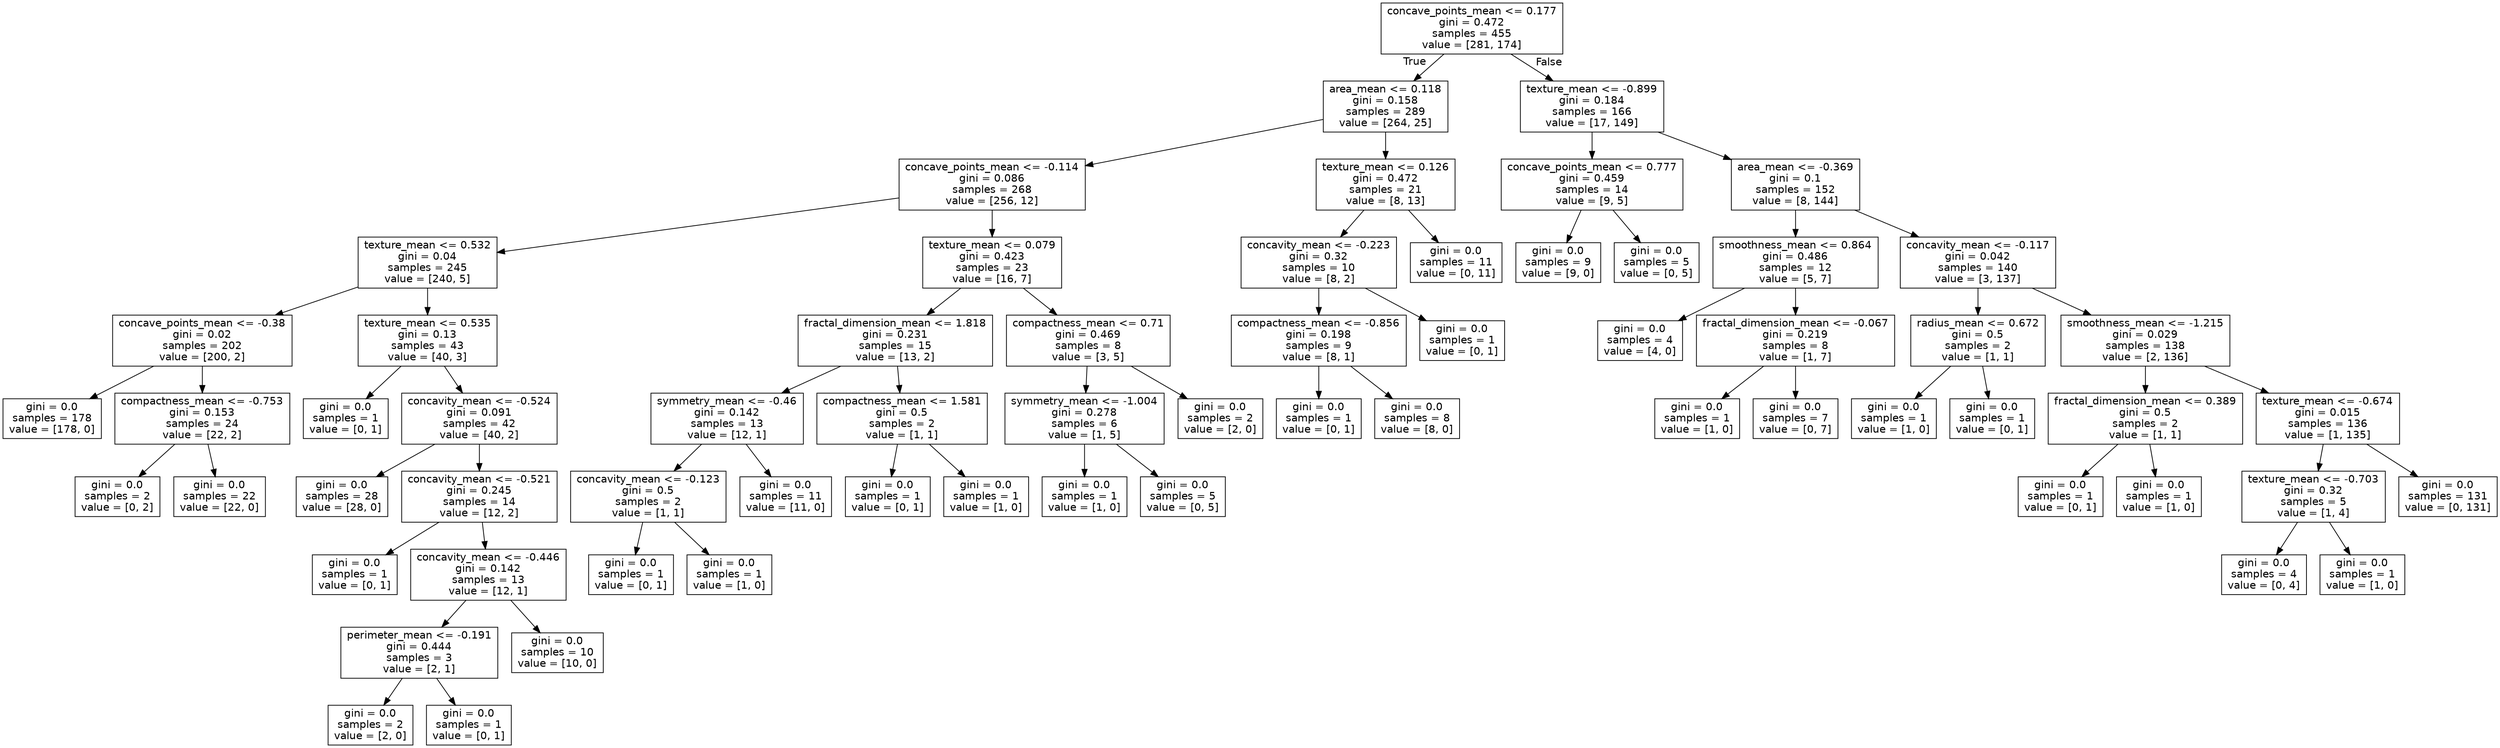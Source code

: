 digraph Tree {
node [shape=box, fontname="helvetica"] ;
edge [fontname="helvetica"] ;
0 [label="concave_points_mean <= 0.177\ngini = 0.472\nsamples = 455\nvalue = [281, 174]"] ;
1 [label="area_mean <= 0.118\ngini = 0.158\nsamples = 289\nvalue = [264, 25]"] ;
0 -> 1 [labeldistance=2.5, labelangle=45, headlabel="True"] ;
2 [label="concave_points_mean <= -0.114\ngini = 0.086\nsamples = 268\nvalue = [256, 12]"] ;
1 -> 2 ;
3 [label="texture_mean <= 0.532\ngini = 0.04\nsamples = 245\nvalue = [240, 5]"] ;
2 -> 3 ;
4 [label="concave_points_mean <= -0.38\ngini = 0.02\nsamples = 202\nvalue = [200, 2]"] ;
3 -> 4 ;
5 [label="gini = 0.0\nsamples = 178\nvalue = [178, 0]"] ;
4 -> 5 ;
6 [label="compactness_mean <= -0.753\ngini = 0.153\nsamples = 24\nvalue = [22, 2]"] ;
4 -> 6 ;
7 [label="gini = 0.0\nsamples = 2\nvalue = [0, 2]"] ;
6 -> 7 ;
8 [label="gini = 0.0\nsamples = 22\nvalue = [22, 0]"] ;
6 -> 8 ;
9 [label="texture_mean <= 0.535\ngini = 0.13\nsamples = 43\nvalue = [40, 3]"] ;
3 -> 9 ;
10 [label="gini = 0.0\nsamples = 1\nvalue = [0, 1]"] ;
9 -> 10 ;
11 [label="concavity_mean <= -0.524\ngini = 0.091\nsamples = 42\nvalue = [40, 2]"] ;
9 -> 11 ;
12 [label="gini = 0.0\nsamples = 28\nvalue = [28, 0]"] ;
11 -> 12 ;
13 [label="concavity_mean <= -0.521\ngini = 0.245\nsamples = 14\nvalue = [12, 2]"] ;
11 -> 13 ;
14 [label="gini = 0.0\nsamples = 1\nvalue = [0, 1]"] ;
13 -> 14 ;
15 [label="concavity_mean <= -0.446\ngini = 0.142\nsamples = 13\nvalue = [12, 1]"] ;
13 -> 15 ;
16 [label="perimeter_mean <= -0.191\ngini = 0.444\nsamples = 3\nvalue = [2, 1]"] ;
15 -> 16 ;
17 [label="gini = 0.0\nsamples = 2\nvalue = [2, 0]"] ;
16 -> 17 ;
18 [label="gini = 0.0\nsamples = 1\nvalue = [0, 1]"] ;
16 -> 18 ;
19 [label="gini = 0.0\nsamples = 10\nvalue = [10, 0]"] ;
15 -> 19 ;
20 [label="texture_mean <= 0.079\ngini = 0.423\nsamples = 23\nvalue = [16, 7]"] ;
2 -> 20 ;
21 [label="fractal_dimension_mean <= 1.818\ngini = 0.231\nsamples = 15\nvalue = [13, 2]"] ;
20 -> 21 ;
22 [label="symmetry_mean <= -0.46\ngini = 0.142\nsamples = 13\nvalue = [12, 1]"] ;
21 -> 22 ;
23 [label="concavity_mean <= -0.123\ngini = 0.5\nsamples = 2\nvalue = [1, 1]"] ;
22 -> 23 ;
24 [label="gini = 0.0\nsamples = 1\nvalue = [0, 1]"] ;
23 -> 24 ;
25 [label="gini = 0.0\nsamples = 1\nvalue = [1, 0]"] ;
23 -> 25 ;
26 [label="gini = 0.0\nsamples = 11\nvalue = [11, 0]"] ;
22 -> 26 ;
27 [label="compactness_mean <= 1.581\ngini = 0.5\nsamples = 2\nvalue = [1, 1]"] ;
21 -> 27 ;
28 [label="gini = 0.0\nsamples = 1\nvalue = [0, 1]"] ;
27 -> 28 ;
29 [label="gini = 0.0\nsamples = 1\nvalue = [1, 0]"] ;
27 -> 29 ;
30 [label="compactness_mean <= 0.71\ngini = 0.469\nsamples = 8\nvalue = [3, 5]"] ;
20 -> 30 ;
31 [label="symmetry_mean <= -1.004\ngini = 0.278\nsamples = 6\nvalue = [1, 5]"] ;
30 -> 31 ;
32 [label="gini = 0.0\nsamples = 1\nvalue = [1, 0]"] ;
31 -> 32 ;
33 [label="gini = 0.0\nsamples = 5\nvalue = [0, 5]"] ;
31 -> 33 ;
34 [label="gini = 0.0\nsamples = 2\nvalue = [2, 0]"] ;
30 -> 34 ;
35 [label="texture_mean <= 0.126\ngini = 0.472\nsamples = 21\nvalue = [8, 13]"] ;
1 -> 35 ;
36 [label="concavity_mean <= -0.223\ngini = 0.32\nsamples = 10\nvalue = [8, 2]"] ;
35 -> 36 ;
37 [label="compactness_mean <= -0.856\ngini = 0.198\nsamples = 9\nvalue = [8, 1]"] ;
36 -> 37 ;
38 [label="gini = 0.0\nsamples = 1\nvalue = [0, 1]"] ;
37 -> 38 ;
39 [label="gini = 0.0\nsamples = 8\nvalue = [8, 0]"] ;
37 -> 39 ;
40 [label="gini = 0.0\nsamples = 1\nvalue = [0, 1]"] ;
36 -> 40 ;
41 [label="gini = 0.0\nsamples = 11\nvalue = [0, 11]"] ;
35 -> 41 ;
42 [label="texture_mean <= -0.899\ngini = 0.184\nsamples = 166\nvalue = [17, 149]"] ;
0 -> 42 [labeldistance=2.5, labelangle=-45, headlabel="False"] ;
43 [label="concave_points_mean <= 0.777\ngini = 0.459\nsamples = 14\nvalue = [9, 5]"] ;
42 -> 43 ;
44 [label="gini = 0.0\nsamples = 9\nvalue = [9, 0]"] ;
43 -> 44 ;
45 [label="gini = 0.0\nsamples = 5\nvalue = [0, 5]"] ;
43 -> 45 ;
46 [label="area_mean <= -0.369\ngini = 0.1\nsamples = 152\nvalue = [8, 144]"] ;
42 -> 46 ;
47 [label="smoothness_mean <= 0.864\ngini = 0.486\nsamples = 12\nvalue = [5, 7]"] ;
46 -> 47 ;
48 [label="gini = 0.0\nsamples = 4\nvalue = [4, 0]"] ;
47 -> 48 ;
49 [label="fractal_dimension_mean <= -0.067\ngini = 0.219\nsamples = 8\nvalue = [1, 7]"] ;
47 -> 49 ;
50 [label="gini = 0.0\nsamples = 1\nvalue = [1, 0]"] ;
49 -> 50 ;
51 [label="gini = 0.0\nsamples = 7\nvalue = [0, 7]"] ;
49 -> 51 ;
52 [label="concavity_mean <= -0.117\ngini = 0.042\nsamples = 140\nvalue = [3, 137]"] ;
46 -> 52 ;
53 [label="radius_mean <= 0.672\ngini = 0.5\nsamples = 2\nvalue = [1, 1]"] ;
52 -> 53 ;
54 [label="gini = 0.0\nsamples = 1\nvalue = [1, 0]"] ;
53 -> 54 ;
55 [label="gini = 0.0\nsamples = 1\nvalue = [0, 1]"] ;
53 -> 55 ;
56 [label="smoothness_mean <= -1.215\ngini = 0.029\nsamples = 138\nvalue = [2, 136]"] ;
52 -> 56 ;
57 [label="fractal_dimension_mean <= 0.389\ngini = 0.5\nsamples = 2\nvalue = [1, 1]"] ;
56 -> 57 ;
58 [label="gini = 0.0\nsamples = 1\nvalue = [0, 1]"] ;
57 -> 58 ;
59 [label="gini = 0.0\nsamples = 1\nvalue = [1, 0]"] ;
57 -> 59 ;
60 [label="texture_mean <= -0.674\ngini = 0.015\nsamples = 136\nvalue = [1, 135]"] ;
56 -> 60 ;
61 [label="texture_mean <= -0.703\ngini = 0.32\nsamples = 5\nvalue = [1, 4]"] ;
60 -> 61 ;
62 [label="gini = 0.0\nsamples = 4\nvalue = [0, 4]"] ;
61 -> 62 ;
63 [label="gini = 0.0\nsamples = 1\nvalue = [1, 0]"] ;
61 -> 63 ;
64 [label="gini = 0.0\nsamples = 131\nvalue = [0, 131]"] ;
60 -> 64 ;
}